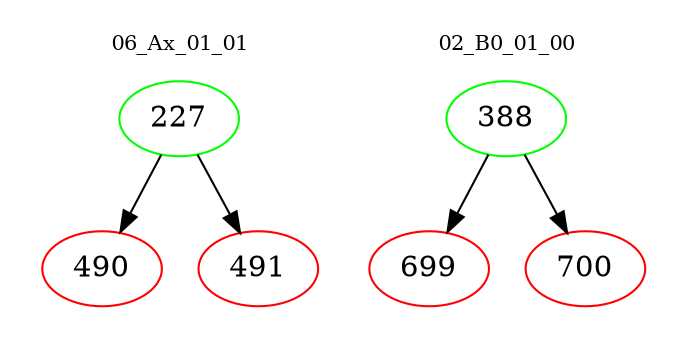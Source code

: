 digraph{
subgraph cluster_0 {
color = white
label = "06_Ax_01_01";
fontsize=10;
T0_227 [label="227", color="green"]
T0_227 -> T0_490 [color="black"]
T0_490 [label="490", color="red"]
T0_227 -> T0_491 [color="black"]
T0_491 [label="491", color="red"]
}
subgraph cluster_1 {
color = white
label = "02_B0_01_00";
fontsize=10;
T1_388 [label="388", color="green"]
T1_388 -> T1_699 [color="black"]
T1_699 [label="699", color="red"]
T1_388 -> T1_700 [color="black"]
T1_700 [label="700", color="red"]
}
}
